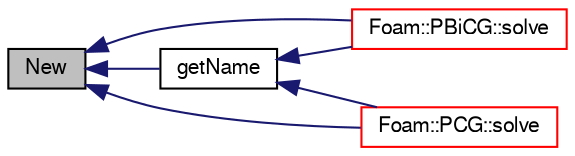 digraph "New"
{
  bgcolor="transparent";
  edge [fontname="FreeSans",fontsize="10",labelfontname="FreeSans",labelfontsize="10"];
  node [fontname="FreeSans",fontsize="10",shape=record];
  rankdir="LR";
  Node1063 [label="New",height=0.2,width=0.4,color="black", fillcolor="grey75", style="filled", fontcolor="black"];
  Node1063 -> Node1064 [dir="back",color="midnightblue",fontsize="10",style="solid",fontname="FreeSans"];
  Node1064 [label="getName",height=0.2,width=0.4,color="black",URL="$a26894.html#ac59fad692d6ce7568c8086fe89073005",tooltip="Find the preconditioner name (directly or from a sub-dictionary) "];
  Node1064 -> Node1065 [dir="back",color="midnightblue",fontsize="10",style="solid",fontname="FreeSans"];
  Node1065 [label="Foam::PBiCG::solve",height=0.2,width=0.4,color="red",URL="$a27042.html#ad38597d099f9905e3f399b01af791bcb",tooltip="Solve the matrix with this solver. "];
  Node1064 -> Node1069 [dir="back",color="midnightblue",fontsize="10",style="solid",fontname="FreeSans"];
  Node1069 [label="Foam::PCG::solve",height=0.2,width=0.4,color="red",URL="$a27046.html#ad38597d099f9905e3f399b01af791bcb",tooltip="Solve the matrix with this solver. "];
  Node1063 -> Node1069 [dir="back",color="midnightblue",fontsize="10",style="solid",fontname="FreeSans"];
  Node1063 -> Node1065 [dir="back",color="midnightblue",fontsize="10",style="solid",fontname="FreeSans"];
}
